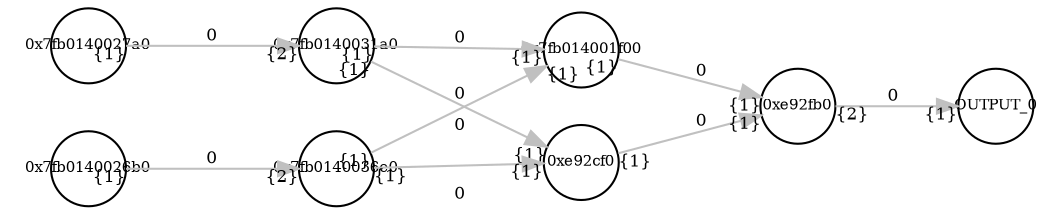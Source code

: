 digraph G {

    rankdir="LR";
  graph [label="",splines=false]
  edge [len=1.5,fontsize=8,labelsize=4,color=grey]

  t_1 [shape=circle,  fixedsize="shape", fontsize="7",label = "0x7fb0140026b0" ];
  t_2 [shape=circle,  fixedsize="shape", fontsize="7",label = "0x7fb0140027a0" ];
  t_3 [shape=circle,  fixedsize="shape", fontsize="7",label = "0x7fb0140031a0" ];
  t_4 [shape=circle,  fixedsize="shape", fontsize="7",label = "0x7fb0140036e0" ];
  t_5 [shape=circle,  fixedsize="shape", fontsize="7",label = "0x7fb014001f00" ];
  t_6 [shape=circle,  fixedsize="shape", fontsize="7",label = "0xe92cf0" ];
  t_7 [shape=circle,  fixedsize="shape", fontsize="7",label = "0xe92fb0" ];
  t_8 [shape=circle,  fixedsize="shape", fontsize="7",label = "OUTPUT_0" ];
  t_5 -> t_7 [ label="0", headlabel="{1}", taillabel="{1}", ] ;
  t_2 -> t_3 [ label="0", headlabel="{2}", taillabel="{1}", ] ;
  t_3 -> t_5 [ label="0", headlabel="{1}", taillabel="{1}", ] ;
  t_3 -> t_6 [ label="0", headlabel="{1}", taillabel="{1}", ] ;
  t_4 -> t_5 [ label="0", headlabel="{1}", taillabel="{1}", ] ;
  t_1 -> t_4 [ label="0", headlabel="{2}", taillabel="{1}", ] ;
  t_4 -> t_6 [ label="0", headlabel="{1}", taillabel="{1}", ] ;
  t_6 -> t_7 [ label="0", headlabel="{1}", taillabel="{1}", ] ;
  t_7 -> t_8 [ label="0", headlabel="{1}", taillabel="{2}", ] ;

}
